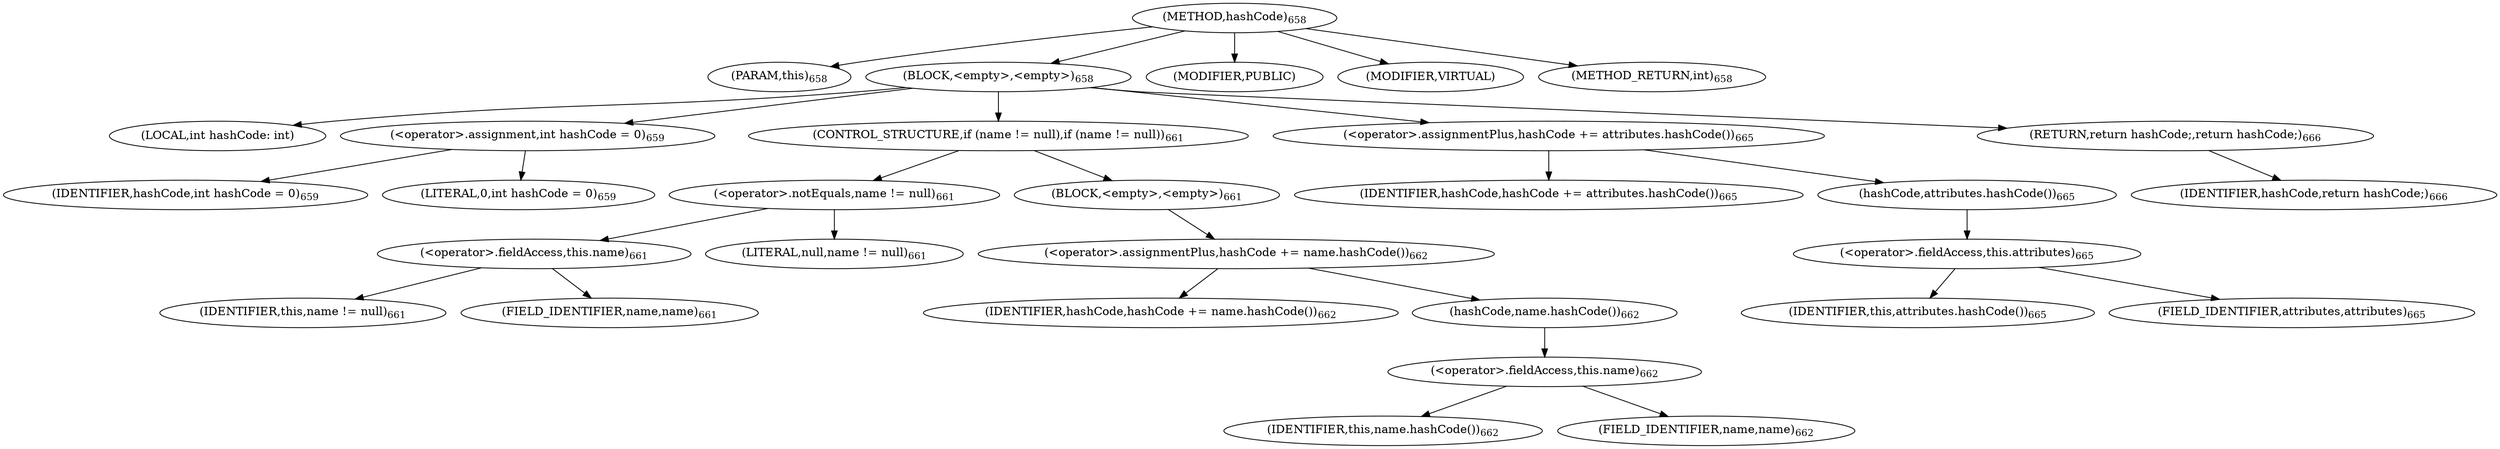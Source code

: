 digraph "hashCode" {  
"1336" [label = <(METHOD,hashCode)<SUB>658</SUB>> ]
"1337" [label = <(PARAM,this)<SUB>658</SUB>> ]
"1338" [label = <(BLOCK,&lt;empty&gt;,&lt;empty&gt;)<SUB>658</SUB>> ]
"1339" [label = <(LOCAL,int hashCode: int)> ]
"1340" [label = <(&lt;operator&gt;.assignment,int hashCode = 0)<SUB>659</SUB>> ]
"1341" [label = <(IDENTIFIER,hashCode,int hashCode = 0)<SUB>659</SUB>> ]
"1342" [label = <(LITERAL,0,int hashCode = 0)<SUB>659</SUB>> ]
"1343" [label = <(CONTROL_STRUCTURE,if (name != null),if (name != null))<SUB>661</SUB>> ]
"1344" [label = <(&lt;operator&gt;.notEquals,name != null)<SUB>661</SUB>> ]
"1345" [label = <(&lt;operator&gt;.fieldAccess,this.name)<SUB>661</SUB>> ]
"1346" [label = <(IDENTIFIER,this,name != null)<SUB>661</SUB>> ]
"1347" [label = <(FIELD_IDENTIFIER,name,name)<SUB>661</SUB>> ]
"1348" [label = <(LITERAL,null,name != null)<SUB>661</SUB>> ]
"1349" [label = <(BLOCK,&lt;empty&gt;,&lt;empty&gt;)<SUB>661</SUB>> ]
"1350" [label = <(&lt;operator&gt;.assignmentPlus,hashCode += name.hashCode())<SUB>662</SUB>> ]
"1351" [label = <(IDENTIFIER,hashCode,hashCode += name.hashCode())<SUB>662</SUB>> ]
"1352" [label = <(hashCode,name.hashCode())<SUB>662</SUB>> ]
"1353" [label = <(&lt;operator&gt;.fieldAccess,this.name)<SUB>662</SUB>> ]
"1354" [label = <(IDENTIFIER,this,name.hashCode())<SUB>662</SUB>> ]
"1355" [label = <(FIELD_IDENTIFIER,name,name)<SUB>662</SUB>> ]
"1356" [label = <(&lt;operator&gt;.assignmentPlus,hashCode += attributes.hashCode())<SUB>665</SUB>> ]
"1357" [label = <(IDENTIFIER,hashCode,hashCode += attributes.hashCode())<SUB>665</SUB>> ]
"1358" [label = <(hashCode,attributes.hashCode())<SUB>665</SUB>> ]
"1359" [label = <(&lt;operator&gt;.fieldAccess,this.attributes)<SUB>665</SUB>> ]
"1360" [label = <(IDENTIFIER,this,attributes.hashCode())<SUB>665</SUB>> ]
"1361" [label = <(FIELD_IDENTIFIER,attributes,attributes)<SUB>665</SUB>> ]
"1362" [label = <(RETURN,return hashCode;,return hashCode;)<SUB>666</SUB>> ]
"1363" [label = <(IDENTIFIER,hashCode,return hashCode;)<SUB>666</SUB>> ]
"1364" [label = <(MODIFIER,PUBLIC)> ]
"1365" [label = <(MODIFIER,VIRTUAL)> ]
"1366" [label = <(METHOD_RETURN,int)<SUB>658</SUB>> ]
  "1336" -> "1337" 
  "1336" -> "1338" 
  "1336" -> "1364" 
  "1336" -> "1365" 
  "1336" -> "1366" 
  "1338" -> "1339" 
  "1338" -> "1340" 
  "1338" -> "1343" 
  "1338" -> "1356" 
  "1338" -> "1362" 
  "1340" -> "1341" 
  "1340" -> "1342" 
  "1343" -> "1344" 
  "1343" -> "1349" 
  "1344" -> "1345" 
  "1344" -> "1348" 
  "1345" -> "1346" 
  "1345" -> "1347" 
  "1349" -> "1350" 
  "1350" -> "1351" 
  "1350" -> "1352" 
  "1352" -> "1353" 
  "1353" -> "1354" 
  "1353" -> "1355" 
  "1356" -> "1357" 
  "1356" -> "1358" 
  "1358" -> "1359" 
  "1359" -> "1360" 
  "1359" -> "1361" 
  "1362" -> "1363" 
}
